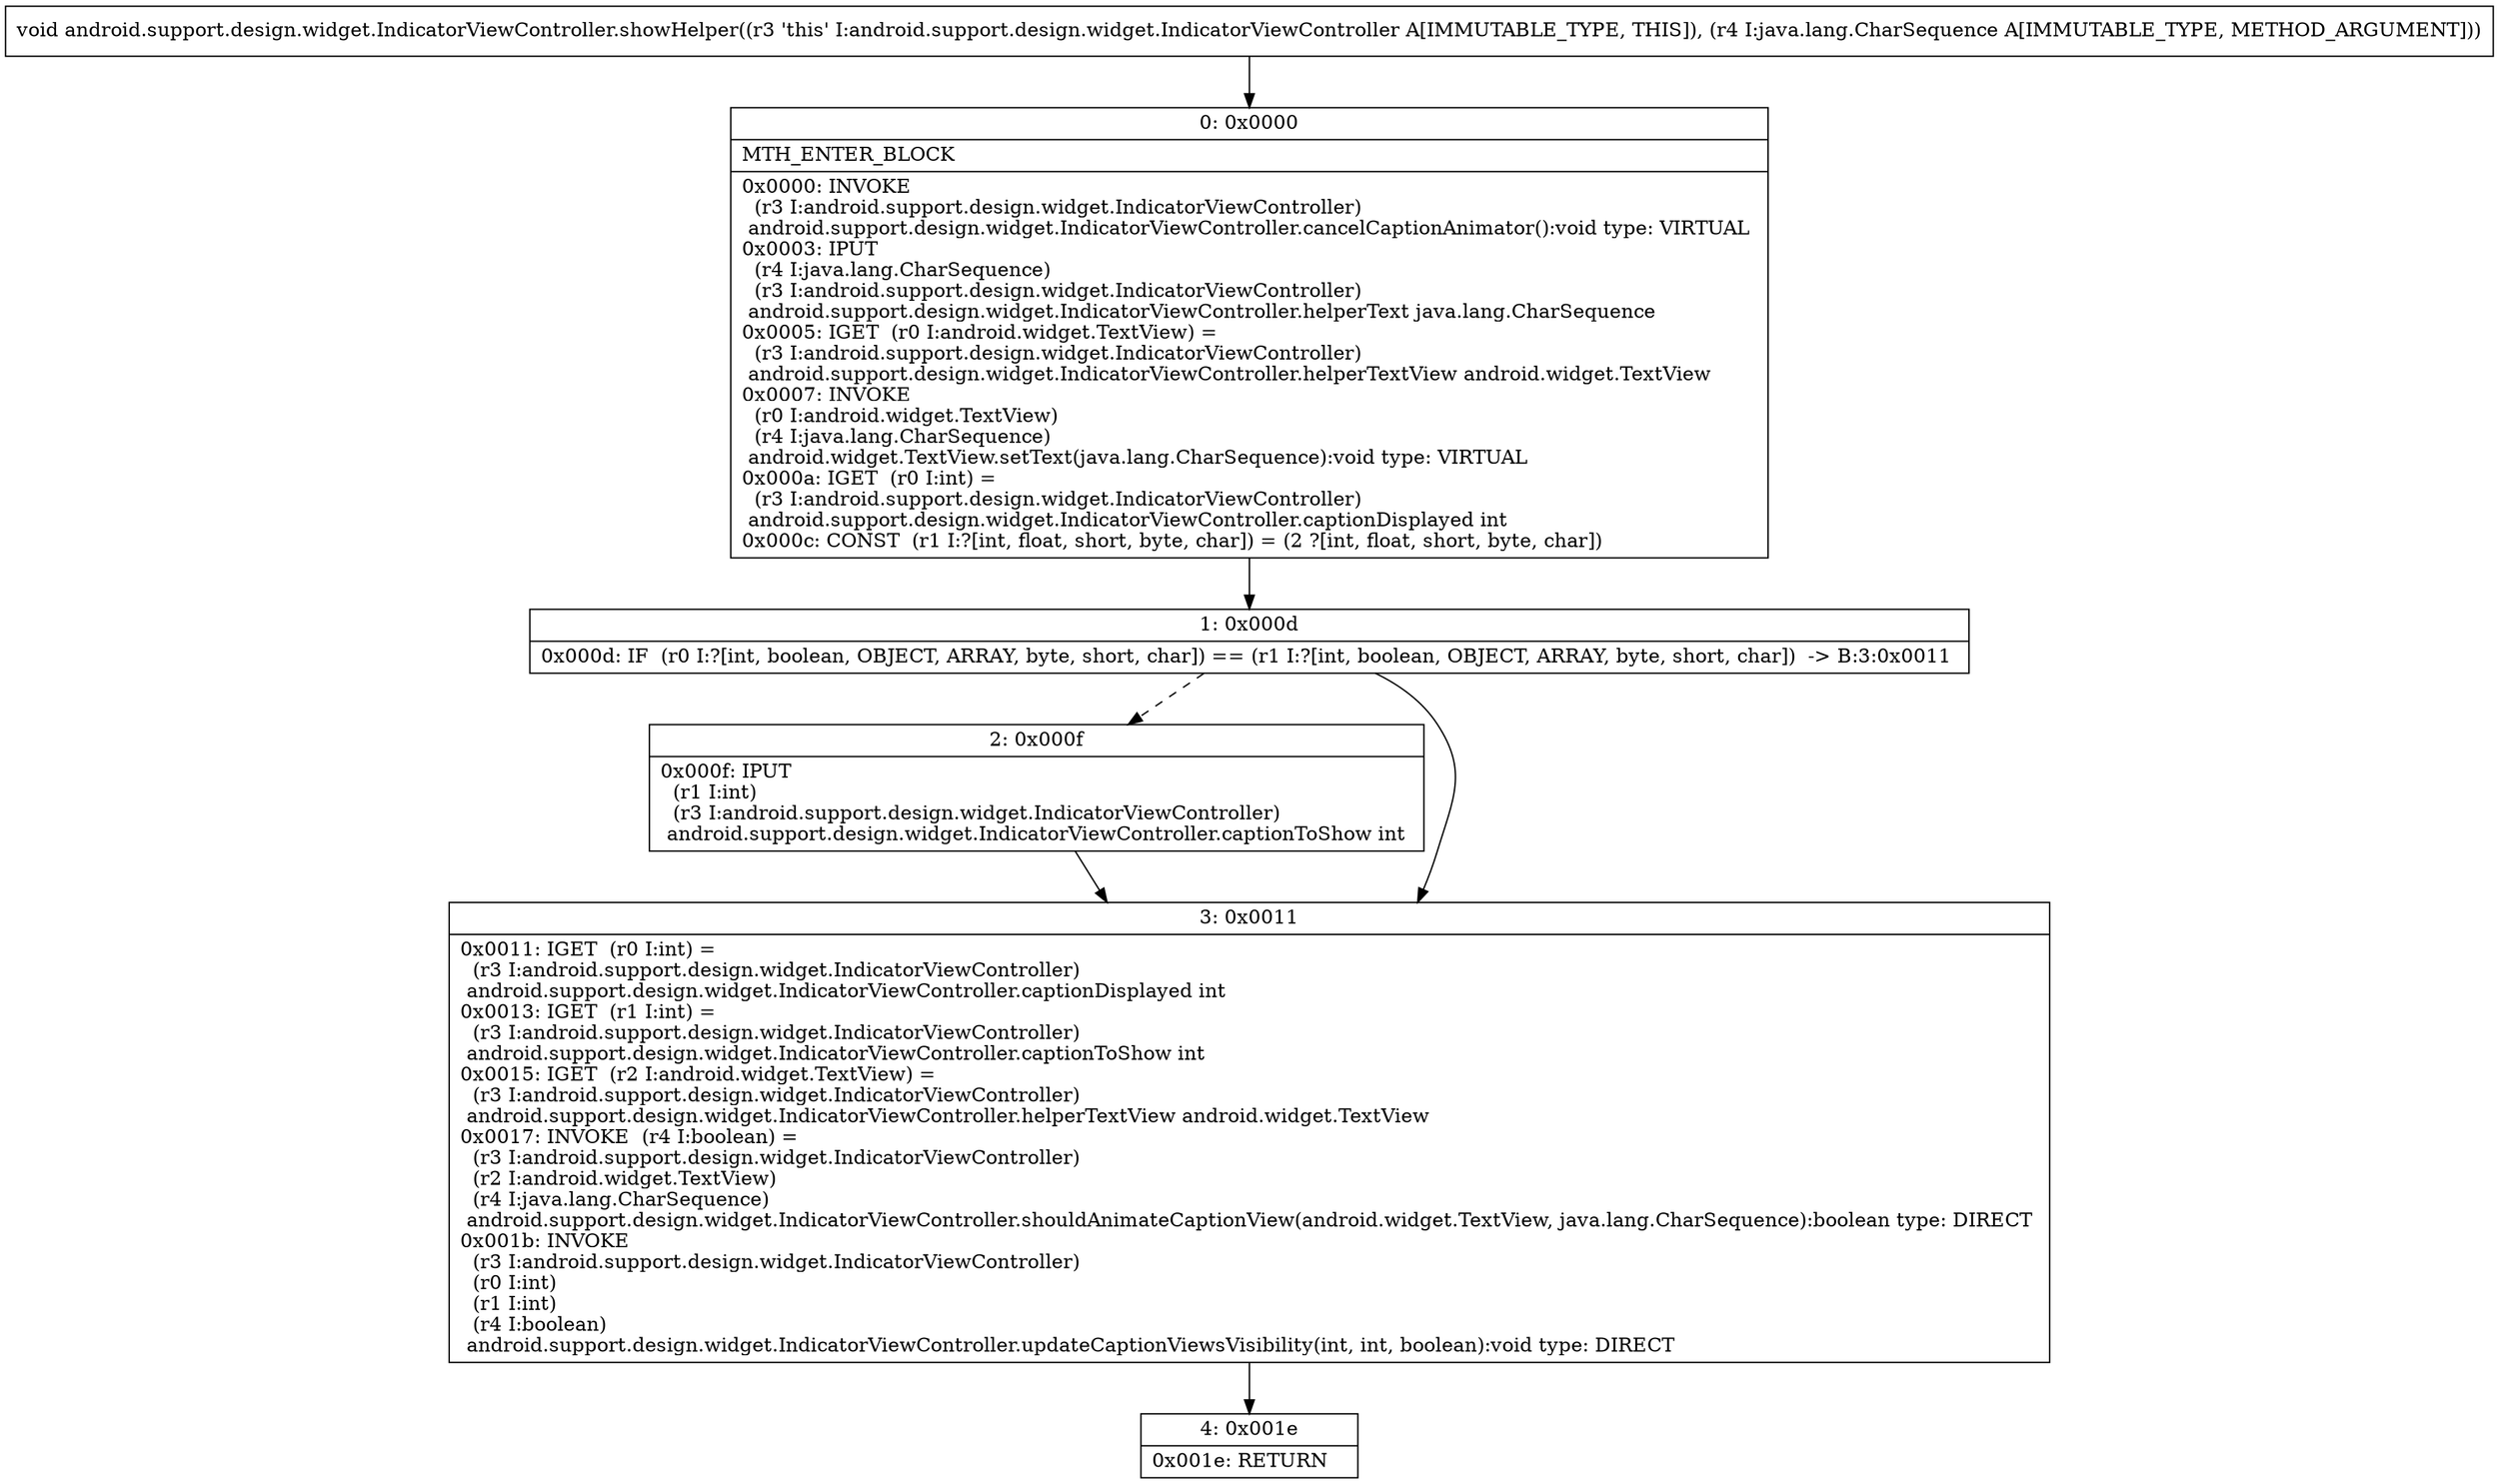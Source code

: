 digraph "CFG forandroid.support.design.widget.IndicatorViewController.showHelper(Ljava\/lang\/CharSequence;)V" {
Node_0 [shape=record,label="{0\:\ 0x0000|MTH_ENTER_BLOCK\l|0x0000: INVOKE  \l  (r3 I:android.support.design.widget.IndicatorViewController)\l android.support.design.widget.IndicatorViewController.cancelCaptionAnimator():void type: VIRTUAL \l0x0003: IPUT  \l  (r4 I:java.lang.CharSequence)\l  (r3 I:android.support.design.widget.IndicatorViewController)\l android.support.design.widget.IndicatorViewController.helperText java.lang.CharSequence \l0x0005: IGET  (r0 I:android.widget.TextView) = \l  (r3 I:android.support.design.widget.IndicatorViewController)\l android.support.design.widget.IndicatorViewController.helperTextView android.widget.TextView \l0x0007: INVOKE  \l  (r0 I:android.widget.TextView)\l  (r4 I:java.lang.CharSequence)\l android.widget.TextView.setText(java.lang.CharSequence):void type: VIRTUAL \l0x000a: IGET  (r0 I:int) = \l  (r3 I:android.support.design.widget.IndicatorViewController)\l android.support.design.widget.IndicatorViewController.captionDisplayed int \l0x000c: CONST  (r1 I:?[int, float, short, byte, char]) = (2 ?[int, float, short, byte, char]) \l}"];
Node_1 [shape=record,label="{1\:\ 0x000d|0x000d: IF  (r0 I:?[int, boolean, OBJECT, ARRAY, byte, short, char]) == (r1 I:?[int, boolean, OBJECT, ARRAY, byte, short, char])  \-\> B:3:0x0011 \l}"];
Node_2 [shape=record,label="{2\:\ 0x000f|0x000f: IPUT  \l  (r1 I:int)\l  (r3 I:android.support.design.widget.IndicatorViewController)\l android.support.design.widget.IndicatorViewController.captionToShow int \l}"];
Node_3 [shape=record,label="{3\:\ 0x0011|0x0011: IGET  (r0 I:int) = \l  (r3 I:android.support.design.widget.IndicatorViewController)\l android.support.design.widget.IndicatorViewController.captionDisplayed int \l0x0013: IGET  (r1 I:int) = \l  (r3 I:android.support.design.widget.IndicatorViewController)\l android.support.design.widget.IndicatorViewController.captionToShow int \l0x0015: IGET  (r2 I:android.widget.TextView) = \l  (r3 I:android.support.design.widget.IndicatorViewController)\l android.support.design.widget.IndicatorViewController.helperTextView android.widget.TextView \l0x0017: INVOKE  (r4 I:boolean) = \l  (r3 I:android.support.design.widget.IndicatorViewController)\l  (r2 I:android.widget.TextView)\l  (r4 I:java.lang.CharSequence)\l android.support.design.widget.IndicatorViewController.shouldAnimateCaptionView(android.widget.TextView, java.lang.CharSequence):boolean type: DIRECT \l0x001b: INVOKE  \l  (r3 I:android.support.design.widget.IndicatorViewController)\l  (r0 I:int)\l  (r1 I:int)\l  (r4 I:boolean)\l android.support.design.widget.IndicatorViewController.updateCaptionViewsVisibility(int, int, boolean):void type: DIRECT \l}"];
Node_4 [shape=record,label="{4\:\ 0x001e|0x001e: RETURN   \l}"];
MethodNode[shape=record,label="{void android.support.design.widget.IndicatorViewController.showHelper((r3 'this' I:android.support.design.widget.IndicatorViewController A[IMMUTABLE_TYPE, THIS]), (r4 I:java.lang.CharSequence A[IMMUTABLE_TYPE, METHOD_ARGUMENT])) }"];
MethodNode -> Node_0;
Node_0 -> Node_1;
Node_1 -> Node_2[style=dashed];
Node_1 -> Node_3;
Node_2 -> Node_3;
Node_3 -> Node_4;
}

